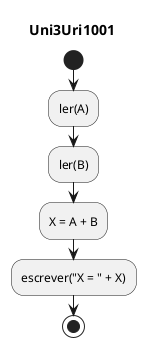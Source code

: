 @startuml Uni3Uri1001
	title Uni3Uri1001
	start
		:ler(A);
		:ler(B);
		:X = A + B;
		:escrever("X = " + X);
	stop
@enduml

@startuml Uni3Uri1001_Classe
	class Uni3Uri1001 {
  	{static} +main(String[] args)
	}
@enduml
